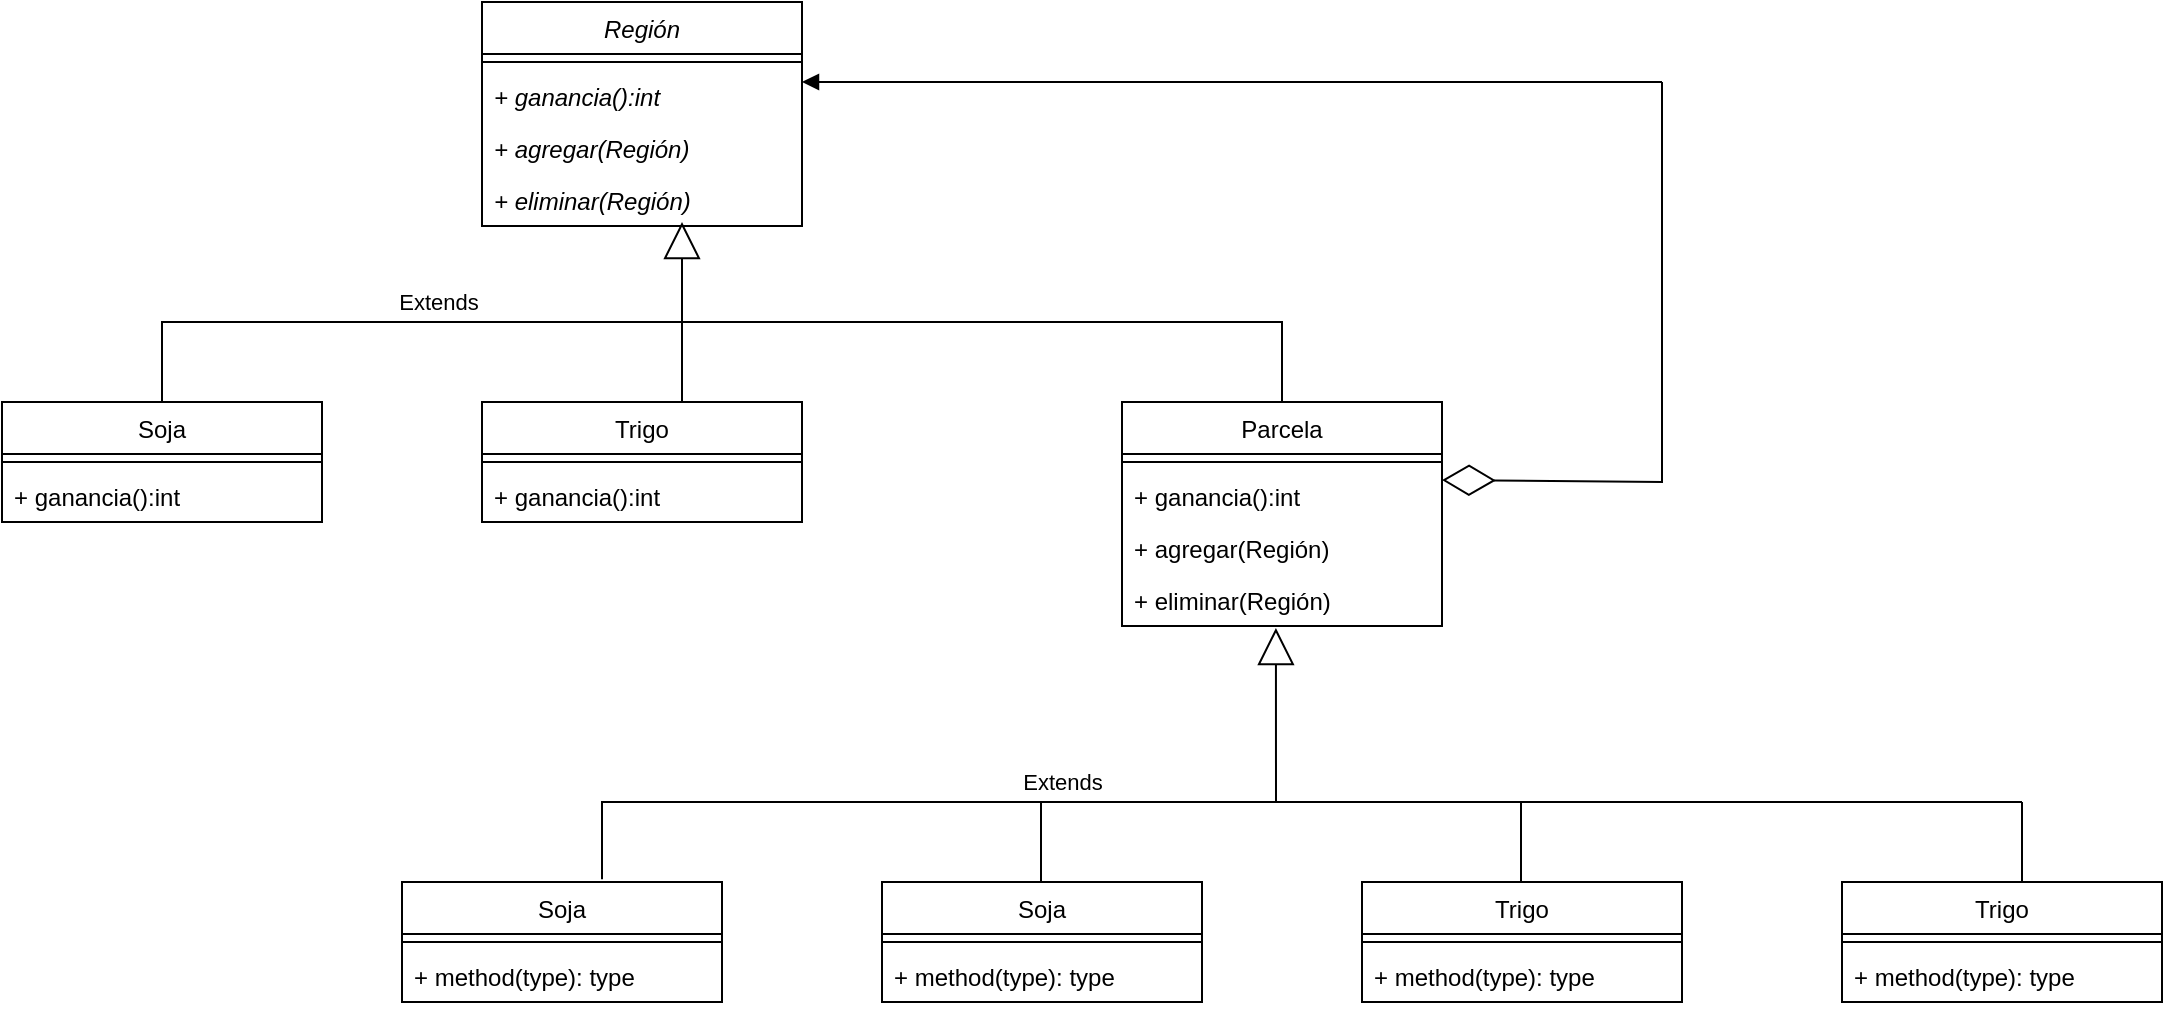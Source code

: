 <mxfile version="20.4.0" type="github">
  <diagram id="C5RBs43oDa-KdzZeNtuy" name="Page-1">
    <mxGraphModel dx="868" dy="450" grid="1" gridSize="10" guides="1" tooltips="1" connect="1" arrows="1" fold="1" page="1" pageScale="1" pageWidth="827" pageHeight="1169" math="0" shadow="0">
      <root>
        <mxCell id="WIyWlLk6GJQsqaUBKTNV-0" />
        <mxCell id="WIyWlLk6GJQsqaUBKTNV-1" parent="WIyWlLk6GJQsqaUBKTNV-0" />
        <mxCell id="POkYeywjtGOvQX3Wc1Kp-1" value="Región" style="swimlane;fontStyle=2;align=center;verticalAlign=top;childLayout=stackLayout;horizontal=1;startSize=26;horizontalStack=0;resizeParent=1;resizeParentMax=0;resizeLast=0;collapsible=1;marginBottom=0;" vertex="1" parent="WIyWlLk6GJQsqaUBKTNV-1">
          <mxGeometry x="280" width="160" height="112" as="geometry" />
        </mxCell>
        <mxCell id="POkYeywjtGOvQX3Wc1Kp-3" value="" style="line;strokeWidth=1;fillColor=none;align=left;verticalAlign=middle;spacingTop=-1;spacingLeft=3;spacingRight=3;rotatable=0;labelPosition=right;points=[];portConstraint=eastwest;strokeColor=inherit;" vertex="1" parent="POkYeywjtGOvQX3Wc1Kp-1">
          <mxGeometry y="26" width="160" height="8" as="geometry" />
        </mxCell>
        <mxCell id="POkYeywjtGOvQX3Wc1Kp-4" value="+ ganancia():int" style="text;strokeColor=none;fillColor=none;align=left;verticalAlign=top;spacingLeft=4;spacingRight=4;overflow=hidden;rotatable=0;points=[[0,0.5],[1,0.5]];portConstraint=eastwest;fontStyle=2" vertex="1" parent="POkYeywjtGOvQX3Wc1Kp-1">
          <mxGeometry y="34" width="160" height="26" as="geometry" />
        </mxCell>
        <mxCell id="POkYeywjtGOvQX3Wc1Kp-59" value="+ agregar(Región)" style="text;strokeColor=none;fillColor=none;align=left;verticalAlign=top;spacingLeft=4;spacingRight=4;overflow=hidden;rotatable=0;points=[[0,0.5],[1,0.5]];portConstraint=eastwest;fontStyle=2" vertex="1" parent="POkYeywjtGOvQX3Wc1Kp-1">
          <mxGeometry y="60" width="160" height="26" as="geometry" />
        </mxCell>
        <mxCell id="POkYeywjtGOvQX3Wc1Kp-60" value="+ eliminar(Región)" style="text;strokeColor=none;fillColor=none;align=left;verticalAlign=top;spacingLeft=4;spacingRight=4;overflow=hidden;rotatable=0;points=[[0,0.5],[1,0.5]];portConstraint=eastwest;fontStyle=2" vertex="1" parent="POkYeywjtGOvQX3Wc1Kp-1">
          <mxGeometry y="86" width="160" height="26" as="geometry" />
        </mxCell>
        <mxCell id="POkYeywjtGOvQX3Wc1Kp-5" value="Soja" style="swimlane;fontStyle=0;align=center;verticalAlign=top;childLayout=stackLayout;horizontal=1;startSize=26;horizontalStack=0;resizeParent=1;resizeParentMax=0;resizeLast=0;collapsible=1;marginBottom=0;" vertex="1" parent="WIyWlLk6GJQsqaUBKTNV-1">
          <mxGeometry x="40" y="200" width="160" height="60" as="geometry" />
        </mxCell>
        <mxCell id="POkYeywjtGOvQX3Wc1Kp-7" value="" style="line;strokeWidth=1;fillColor=none;align=left;verticalAlign=middle;spacingTop=-1;spacingLeft=3;spacingRight=3;rotatable=0;labelPosition=right;points=[];portConstraint=eastwest;strokeColor=inherit;" vertex="1" parent="POkYeywjtGOvQX3Wc1Kp-5">
          <mxGeometry y="26" width="160" height="8" as="geometry" />
        </mxCell>
        <mxCell id="POkYeywjtGOvQX3Wc1Kp-61" value="+ ganancia():int" style="text;strokeColor=none;fillColor=none;align=left;verticalAlign=top;spacingLeft=4;spacingRight=4;overflow=hidden;rotatable=0;points=[[0,0.5],[1,0.5]];portConstraint=eastwest;fontStyle=0" vertex="1" parent="POkYeywjtGOvQX3Wc1Kp-5">
          <mxGeometry y="34" width="160" height="26" as="geometry" />
        </mxCell>
        <mxCell id="POkYeywjtGOvQX3Wc1Kp-9" value="Trigo" style="swimlane;fontStyle=0;align=center;verticalAlign=top;childLayout=stackLayout;horizontal=1;startSize=26;horizontalStack=0;resizeParent=1;resizeParentMax=0;resizeLast=0;collapsible=1;marginBottom=0;" vertex="1" parent="WIyWlLk6GJQsqaUBKTNV-1">
          <mxGeometry x="280" y="200" width="160" height="60" as="geometry" />
        </mxCell>
        <mxCell id="POkYeywjtGOvQX3Wc1Kp-11" value="" style="line;strokeWidth=1;fillColor=none;align=left;verticalAlign=middle;spacingTop=-1;spacingLeft=3;spacingRight=3;rotatable=0;labelPosition=right;points=[];portConstraint=eastwest;strokeColor=inherit;" vertex="1" parent="POkYeywjtGOvQX3Wc1Kp-9">
          <mxGeometry y="26" width="160" height="8" as="geometry" />
        </mxCell>
        <mxCell id="POkYeywjtGOvQX3Wc1Kp-62" value="+ ganancia():int" style="text;strokeColor=none;fillColor=none;align=left;verticalAlign=top;spacingLeft=4;spacingRight=4;overflow=hidden;rotatable=0;points=[[0,0.5],[1,0.5]];portConstraint=eastwest;fontStyle=0" vertex="1" parent="POkYeywjtGOvQX3Wc1Kp-9">
          <mxGeometry y="34" width="160" height="26" as="geometry" />
        </mxCell>
        <mxCell id="POkYeywjtGOvQX3Wc1Kp-13" value="Parcela" style="swimlane;fontStyle=0;align=center;verticalAlign=top;childLayout=stackLayout;horizontal=1;startSize=26;horizontalStack=0;resizeParent=1;resizeParentMax=0;resizeLast=0;collapsible=1;marginBottom=0;" vertex="1" parent="WIyWlLk6GJQsqaUBKTNV-1">
          <mxGeometry x="600" y="200" width="160" height="112" as="geometry" />
        </mxCell>
        <mxCell id="POkYeywjtGOvQX3Wc1Kp-15" value="" style="line;strokeWidth=1;fillColor=none;align=left;verticalAlign=middle;spacingTop=-1;spacingLeft=3;spacingRight=3;rotatable=0;labelPosition=right;points=[];portConstraint=eastwest;strokeColor=inherit;" vertex="1" parent="POkYeywjtGOvQX3Wc1Kp-13">
          <mxGeometry y="26" width="160" height="8" as="geometry" />
        </mxCell>
        <mxCell id="POkYeywjtGOvQX3Wc1Kp-63" value="+ ganancia():int" style="text;strokeColor=none;fillColor=none;align=left;verticalAlign=top;spacingLeft=4;spacingRight=4;overflow=hidden;rotatable=0;points=[[0,0.5],[1,0.5]];portConstraint=eastwest;fontStyle=0" vertex="1" parent="POkYeywjtGOvQX3Wc1Kp-13">
          <mxGeometry y="34" width="160" height="26" as="geometry" />
        </mxCell>
        <mxCell id="POkYeywjtGOvQX3Wc1Kp-64" value="+ agregar(Región)" style="text;strokeColor=none;fillColor=none;align=left;verticalAlign=top;spacingLeft=4;spacingRight=4;overflow=hidden;rotatable=0;points=[[0,0.5],[1,0.5]];portConstraint=eastwest;fontStyle=0" vertex="1" parent="POkYeywjtGOvQX3Wc1Kp-13">
          <mxGeometry y="60" width="160" height="26" as="geometry" />
        </mxCell>
        <mxCell id="POkYeywjtGOvQX3Wc1Kp-65" value="+ eliminar(Región)" style="text;strokeColor=none;fillColor=none;align=left;verticalAlign=top;spacingLeft=4;spacingRight=4;overflow=hidden;rotatable=0;points=[[0,0.5],[1,0.5]];portConstraint=eastwest;fontStyle=0" vertex="1" parent="POkYeywjtGOvQX3Wc1Kp-13">
          <mxGeometry y="86" width="160" height="26" as="geometry" />
        </mxCell>
        <mxCell id="POkYeywjtGOvQX3Wc1Kp-21" value="Soja" style="swimlane;fontStyle=0;align=center;verticalAlign=top;childLayout=stackLayout;horizontal=1;startSize=26;horizontalStack=0;resizeParent=1;resizeParentMax=0;resizeLast=0;collapsible=1;marginBottom=0;" vertex="1" parent="WIyWlLk6GJQsqaUBKTNV-1">
          <mxGeometry x="240" y="440" width="160" height="60" as="geometry" />
        </mxCell>
        <mxCell id="POkYeywjtGOvQX3Wc1Kp-23" value="" style="line;strokeWidth=1;fillColor=none;align=left;verticalAlign=middle;spacingTop=-1;spacingLeft=3;spacingRight=3;rotatable=0;labelPosition=right;points=[];portConstraint=eastwest;strokeColor=inherit;" vertex="1" parent="POkYeywjtGOvQX3Wc1Kp-21">
          <mxGeometry y="26" width="160" height="8" as="geometry" />
        </mxCell>
        <mxCell id="POkYeywjtGOvQX3Wc1Kp-24" value="+ method(type): type" style="text;strokeColor=none;fillColor=none;align=left;verticalAlign=top;spacingLeft=4;spacingRight=4;overflow=hidden;rotatable=0;points=[[0,0.5],[1,0.5]];portConstraint=eastwest;" vertex="1" parent="POkYeywjtGOvQX3Wc1Kp-21">
          <mxGeometry y="34" width="160" height="26" as="geometry" />
        </mxCell>
        <mxCell id="POkYeywjtGOvQX3Wc1Kp-25" value="Soja" style="swimlane;fontStyle=0;align=center;verticalAlign=top;childLayout=stackLayout;horizontal=1;startSize=26;horizontalStack=0;resizeParent=1;resizeParentMax=0;resizeLast=0;collapsible=1;marginBottom=0;" vertex="1" parent="WIyWlLk6GJQsqaUBKTNV-1">
          <mxGeometry x="480" y="440" width="160" height="60" as="geometry" />
        </mxCell>
        <mxCell id="POkYeywjtGOvQX3Wc1Kp-27" value="" style="line;strokeWidth=1;fillColor=none;align=left;verticalAlign=middle;spacingTop=-1;spacingLeft=3;spacingRight=3;rotatable=0;labelPosition=right;points=[];portConstraint=eastwest;strokeColor=inherit;" vertex="1" parent="POkYeywjtGOvQX3Wc1Kp-25">
          <mxGeometry y="26" width="160" height="8" as="geometry" />
        </mxCell>
        <mxCell id="POkYeywjtGOvQX3Wc1Kp-28" value="+ method(type): type" style="text;strokeColor=none;fillColor=none;align=left;verticalAlign=top;spacingLeft=4;spacingRight=4;overflow=hidden;rotatable=0;points=[[0,0.5],[1,0.5]];portConstraint=eastwest;" vertex="1" parent="POkYeywjtGOvQX3Wc1Kp-25">
          <mxGeometry y="34" width="160" height="26" as="geometry" />
        </mxCell>
        <mxCell id="POkYeywjtGOvQX3Wc1Kp-29" value="Trigo" style="swimlane;fontStyle=0;align=center;verticalAlign=top;childLayout=stackLayout;horizontal=1;startSize=26;horizontalStack=0;resizeParent=1;resizeParentMax=0;resizeLast=0;collapsible=1;marginBottom=0;" vertex="1" parent="WIyWlLk6GJQsqaUBKTNV-1">
          <mxGeometry x="720" y="440" width="160" height="60" as="geometry" />
        </mxCell>
        <mxCell id="POkYeywjtGOvQX3Wc1Kp-31" value="" style="line;strokeWidth=1;fillColor=none;align=left;verticalAlign=middle;spacingTop=-1;spacingLeft=3;spacingRight=3;rotatable=0;labelPosition=right;points=[];portConstraint=eastwest;strokeColor=inherit;" vertex="1" parent="POkYeywjtGOvQX3Wc1Kp-29">
          <mxGeometry y="26" width="160" height="8" as="geometry" />
        </mxCell>
        <mxCell id="POkYeywjtGOvQX3Wc1Kp-32" value="+ method(type): type" style="text;strokeColor=none;fillColor=none;align=left;verticalAlign=top;spacingLeft=4;spacingRight=4;overflow=hidden;rotatable=0;points=[[0,0.5],[1,0.5]];portConstraint=eastwest;" vertex="1" parent="POkYeywjtGOvQX3Wc1Kp-29">
          <mxGeometry y="34" width="160" height="26" as="geometry" />
        </mxCell>
        <mxCell id="POkYeywjtGOvQX3Wc1Kp-33" value="Trigo" style="swimlane;fontStyle=0;align=center;verticalAlign=top;childLayout=stackLayout;horizontal=1;startSize=26;horizontalStack=0;resizeParent=1;resizeParentMax=0;resizeLast=0;collapsible=1;marginBottom=0;" vertex="1" parent="WIyWlLk6GJQsqaUBKTNV-1">
          <mxGeometry x="960" y="440" width="160" height="60" as="geometry" />
        </mxCell>
        <mxCell id="POkYeywjtGOvQX3Wc1Kp-35" value="" style="line;strokeWidth=1;fillColor=none;align=left;verticalAlign=middle;spacingTop=-1;spacingLeft=3;spacingRight=3;rotatable=0;labelPosition=right;points=[];portConstraint=eastwest;strokeColor=inherit;" vertex="1" parent="POkYeywjtGOvQX3Wc1Kp-33">
          <mxGeometry y="26" width="160" height="8" as="geometry" />
        </mxCell>
        <mxCell id="POkYeywjtGOvQX3Wc1Kp-36" value="+ method(type): type" style="text;strokeColor=none;fillColor=none;align=left;verticalAlign=top;spacingLeft=4;spacingRight=4;overflow=hidden;rotatable=0;points=[[0,0.5],[1,0.5]];portConstraint=eastwest;" vertex="1" parent="POkYeywjtGOvQX3Wc1Kp-33">
          <mxGeometry y="34" width="160" height="26" as="geometry" />
        </mxCell>
        <mxCell id="POkYeywjtGOvQX3Wc1Kp-37" value="Extends" style="endArrow=block;endSize=16;endFill=0;html=1;rounded=0;exitX=0.625;exitY=-0.023;exitDx=0;exitDy=0;exitPerimeter=0;entryX=0.481;entryY=1.038;entryDx=0;entryDy=0;entryPerimeter=0;" edge="1" parent="WIyWlLk6GJQsqaUBKTNV-1" source="POkYeywjtGOvQX3Wc1Kp-21">
          <mxGeometry x="0.16" y="10" width="160" relative="1" as="geometry">
            <mxPoint x="340" y="350" as="sourcePoint" />
            <mxPoint x="676.96" y="312.988" as="targetPoint" />
            <Array as="points">
              <mxPoint x="340" y="400" />
              <mxPoint x="550" y="400" />
              <mxPoint x="677" y="400" />
            </Array>
            <mxPoint as="offset" />
          </mxGeometry>
        </mxCell>
        <mxCell id="POkYeywjtGOvQX3Wc1Kp-39" value="" style="endArrow=none;html=1;edgeStyle=orthogonalEdgeStyle;rounded=0;" edge="1" parent="WIyWlLk6GJQsqaUBKTNV-1">
          <mxGeometry relative="1" as="geometry">
            <mxPoint x="670" y="400" as="sourcePoint" />
            <mxPoint x="1050" y="400" as="targetPoint" />
            <Array as="points">
              <mxPoint x="770" y="400" />
              <mxPoint x="770" y="400" />
            </Array>
          </mxGeometry>
        </mxCell>
        <mxCell id="POkYeywjtGOvQX3Wc1Kp-45" value="" style="endArrow=none;html=1;edgeStyle=orthogonalEdgeStyle;rounded=0;" edge="1" parent="WIyWlLk6GJQsqaUBKTNV-1">
          <mxGeometry relative="1" as="geometry">
            <mxPoint x="559.5" y="400" as="sourcePoint" />
            <mxPoint x="559.5" y="440" as="targetPoint" />
            <Array as="points">
              <mxPoint x="559.5" y="410" />
              <mxPoint x="559.5" y="410" />
            </Array>
          </mxGeometry>
        </mxCell>
        <mxCell id="POkYeywjtGOvQX3Wc1Kp-48" value="" style="endArrow=none;html=1;edgeStyle=orthogonalEdgeStyle;rounded=0;" edge="1" parent="WIyWlLk6GJQsqaUBKTNV-1">
          <mxGeometry relative="1" as="geometry">
            <mxPoint x="799.5" y="400" as="sourcePoint" />
            <mxPoint x="799.5" y="440" as="targetPoint" />
            <Array as="points">
              <mxPoint x="799.5" y="410" />
              <mxPoint x="799.5" y="410" />
            </Array>
          </mxGeometry>
        </mxCell>
        <mxCell id="POkYeywjtGOvQX3Wc1Kp-49" value="" style="endArrow=none;html=1;edgeStyle=orthogonalEdgeStyle;rounded=0;" edge="1" parent="WIyWlLk6GJQsqaUBKTNV-1">
          <mxGeometry relative="1" as="geometry">
            <mxPoint x="1050" y="400" as="sourcePoint" />
            <mxPoint x="1050" y="440" as="targetPoint" />
            <Array as="points">
              <mxPoint x="1050" y="410" />
              <mxPoint x="1050" y="410" />
            </Array>
          </mxGeometry>
        </mxCell>
        <mxCell id="POkYeywjtGOvQX3Wc1Kp-50" value="" style="endArrow=diamondThin;endFill=0;endSize=24;html=1;rounded=0;entryX=1;entryY=0.5;entryDx=0;entryDy=0;" edge="1" parent="WIyWlLk6GJQsqaUBKTNV-1">
          <mxGeometry width="160" relative="1" as="geometry">
            <mxPoint x="870" y="50" as="sourcePoint" />
            <mxPoint x="760" y="239" as="targetPoint" />
            <Array as="points">
              <mxPoint x="870" y="40" />
              <mxPoint x="870" y="50" />
              <mxPoint x="870" y="240" />
            </Array>
          </mxGeometry>
        </mxCell>
        <mxCell id="POkYeywjtGOvQX3Wc1Kp-53" value="" style="html=1;verticalAlign=bottom;endArrow=block;rounded=0;" edge="1" parent="WIyWlLk6GJQsqaUBKTNV-1">
          <mxGeometry width="80" relative="1" as="geometry">
            <mxPoint x="870" y="40" as="sourcePoint" />
            <mxPoint x="440" y="40" as="targetPoint" />
          </mxGeometry>
        </mxCell>
        <mxCell id="POkYeywjtGOvQX3Wc1Kp-54" value="Extends" style="endArrow=block;endSize=16;endFill=0;html=1;rounded=0;exitX=0.5;exitY=0;exitDx=0;exitDy=0;entryX=0.625;entryY=0.923;entryDx=0;entryDy=0;entryPerimeter=0;" edge="1" parent="WIyWlLk6GJQsqaUBKTNV-1" source="POkYeywjtGOvQX3Wc1Kp-5" target="POkYeywjtGOvQX3Wc1Kp-60">
          <mxGeometry x="0.018" y="10" width="160" relative="1" as="geometry">
            <mxPoint x="220" y="130" as="sourcePoint" />
            <mxPoint x="380" y="120" as="targetPoint" />
            <Array as="points">
              <mxPoint x="120" y="160" />
              <mxPoint x="260" y="160" />
              <mxPoint x="380" y="160" />
            </Array>
            <mxPoint as="offset" />
          </mxGeometry>
        </mxCell>
        <mxCell id="POkYeywjtGOvQX3Wc1Kp-55" value="" style="endArrow=none;html=1;edgeStyle=orthogonalEdgeStyle;rounded=0;" edge="1" parent="WIyWlLk6GJQsqaUBKTNV-1">
          <mxGeometry relative="1" as="geometry">
            <mxPoint x="380" y="160" as="sourcePoint" />
            <mxPoint x="680" y="200" as="targetPoint" />
            <Array as="points">
              <mxPoint x="680" y="160" />
            </Array>
          </mxGeometry>
        </mxCell>
        <mxCell id="POkYeywjtGOvQX3Wc1Kp-58" value="" style="endArrow=none;html=1;edgeStyle=orthogonalEdgeStyle;rounded=0;" edge="1" parent="WIyWlLk6GJQsqaUBKTNV-1">
          <mxGeometry relative="1" as="geometry">
            <mxPoint x="380" y="160" as="sourcePoint" />
            <mxPoint x="380" y="200" as="targetPoint" />
            <Array as="points">
              <mxPoint x="380" y="170" />
              <mxPoint x="380" y="170" />
            </Array>
          </mxGeometry>
        </mxCell>
      </root>
    </mxGraphModel>
  </diagram>
</mxfile>
